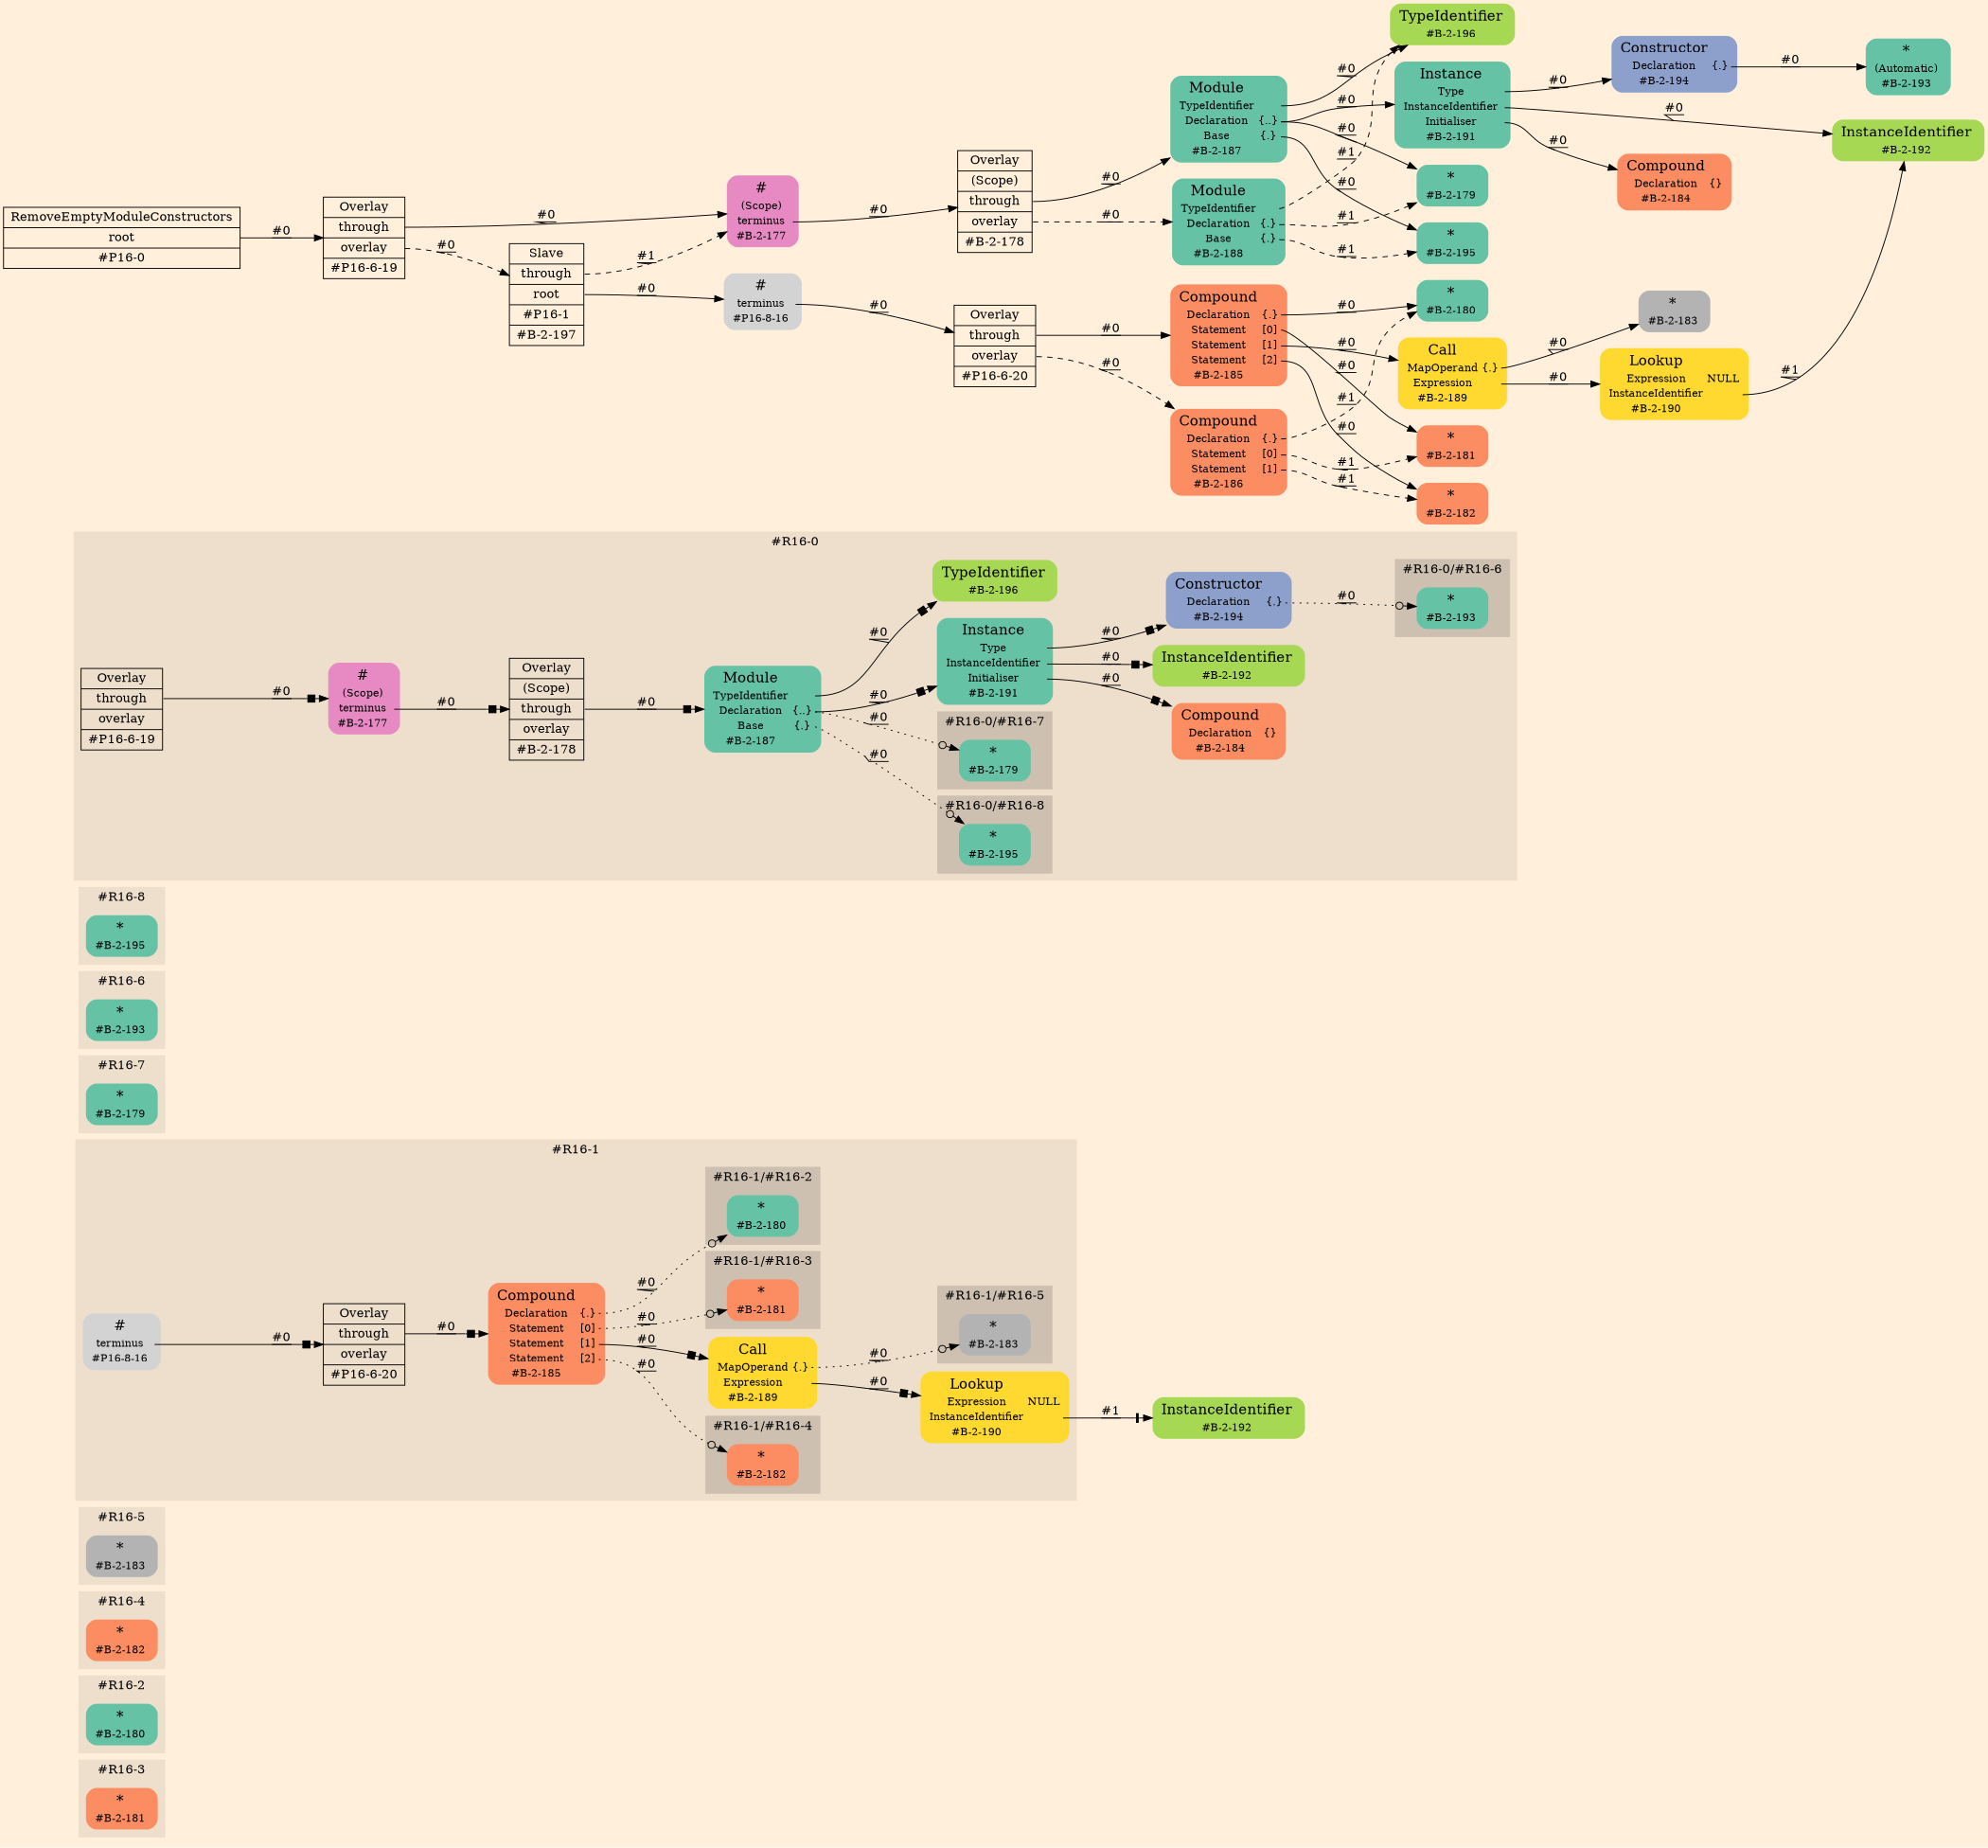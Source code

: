 digraph Inferno {
graph [
    rankdir = "LR"
    ranksep = 1.0
    size = "14,20"
    bgcolor = antiquewhite1
    color = black
    fontcolor = black
];
node [
];

// -------------------- figure #R16-3 --------------------
subgraph "cluster#R16-3" {
    label = "#R16-3"
    style = "filled"
    color = antiquewhite2
    "#R16-3/#B-2-181" [
        shape = "plaintext"
        fillcolor = "/set28/2"
        label = <<TABLE BORDER="0" CELLBORDER="0" CELLSPACING="0">
         <TR><TD><FONT POINT-SIZE="16.0">*</FONT></TD><TD></TD></TR>
         <TR><TD>#B-2-181</TD><TD PORT="port0"></TD></TR>
        </TABLE>>
        style = "rounded,filled"
        fontsize = "12"
    ];
    
}


// -------------------- figure #R16-2 --------------------
subgraph "cluster#R16-2" {
    label = "#R16-2"
    style = "filled"
    color = antiquewhite2
    "#R16-2/#B-2-180" [
        shape = "plaintext"
        fillcolor = "/set28/1"
        label = <<TABLE BORDER="0" CELLBORDER="0" CELLSPACING="0">
         <TR><TD><FONT POINT-SIZE="16.0">*</FONT></TD><TD></TD></TR>
         <TR><TD>#B-2-180</TD><TD PORT="port0"></TD></TR>
        </TABLE>>
        style = "rounded,filled"
        fontsize = "12"
    ];
    
}


// -------------------- figure #R16-4 --------------------
subgraph "cluster#R16-4" {
    label = "#R16-4"
    style = "filled"
    color = antiquewhite2
    "#R16-4/#B-2-182" [
        shape = "plaintext"
        fillcolor = "/set28/2"
        label = <<TABLE BORDER="0" CELLBORDER="0" CELLSPACING="0">
         <TR><TD><FONT POINT-SIZE="16.0">*</FONT></TD><TD></TD></TR>
         <TR><TD>#B-2-182</TD><TD PORT="port0"></TD></TR>
        </TABLE>>
        style = "rounded,filled"
        fontsize = "12"
    ];
    
}


// -------------------- figure #R16-5 --------------------
subgraph "cluster#R16-5" {
    label = "#R16-5"
    style = "filled"
    color = antiquewhite2
    "#R16-5/#B-2-183" [
        shape = "plaintext"
        fillcolor = "/set28/8"
        label = <<TABLE BORDER="0" CELLBORDER="0" CELLSPACING="0">
         <TR><TD><FONT POINT-SIZE="16.0">*</FONT></TD><TD></TD></TR>
         <TR><TD>#B-2-183</TD><TD PORT="port0"></TD></TR>
        </TABLE>>
        style = "rounded,filled"
        fontsize = "12"
    ];
    
}


// -------------------- figure #R16-1 --------------------
"#R16-1/#B-2-192" [
    shape = "plaintext"
    fillcolor = "/set28/5"
    label = <<TABLE BORDER="0" CELLBORDER="0" CELLSPACING="0">
     <TR><TD><FONT POINT-SIZE="16.0">InstanceIdentifier</FONT></TD><TD></TD></TR>
     <TR><TD>#B-2-192</TD><TD PORT="port0"></TD></TR>
    </TABLE>>
    style = "rounded,filled"
    fontsize = "12"
];

subgraph "cluster#R16-1" {
    label = "#R16-1"
    style = "filled"
    color = antiquewhite2
    "#R16-1/#P16-6-20" [
        shape = "record"
        fillcolor = antiquewhite2
        label = "<fixed> Overlay | <port0> through | <port1> overlay | <port2> #P16-6-20"
        style = "filled"
        fontsize = "14"
        color = black
        fontcolor = black
    ];
    
    "#R16-1/#P16-8-16" [
        shape = "plaintext"
        label = <<TABLE BORDER="0" CELLBORDER="0" CELLSPACING="0">
         <TR><TD><FONT POINT-SIZE="16.0">#</FONT></TD><TD></TD></TR>
         <TR><TD>terminus</TD><TD PORT="port0"></TD></TR>
         <TR><TD>#P16-8-16</TD><TD PORT="port1"></TD></TR>
        </TABLE>>
        style = "rounded,filled"
        fontsize = "12"
    ];
    
    "#R16-1/#B-2-185" [
        shape = "plaintext"
        fillcolor = "/set28/2"
        label = <<TABLE BORDER="0" CELLBORDER="0" CELLSPACING="0">
         <TR><TD><FONT POINT-SIZE="16.0">Compound</FONT></TD><TD></TD></TR>
         <TR><TD>Declaration</TD><TD PORT="port0">{.}</TD></TR>
         <TR><TD>Statement</TD><TD PORT="port1">[0]</TD></TR>
         <TR><TD>Statement</TD><TD PORT="port2">[1]</TD></TR>
         <TR><TD>Statement</TD><TD PORT="port3">[2]</TD></TR>
         <TR><TD>#B-2-185</TD><TD PORT="port4"></TD></TR>
        </TABLE>>
        style = "rounded,filled"
        fontsize = "12"
    ];
    
    "#R16-1/#B-2-189" [
        shape = "plaintext"
        fillcolor = "/set28/6"
        label = <<TABLE BORDER="0" CELLBORDER="0" CELLSPACING="0">
         <TR><TD><FONT POINT-SIZE="16.0">Call</FONT></TD><TD></TD></TR>
         <TR><TD>MapOperand</TD><TD PORT="port0">{.}</TD></TR>
         <TR><TD>Expression</TD><TD PORT="port1"></TD></TR>
         <TR><TD>#B-2-189</TD><TD PORT="port2"></TD></TR>
        </TABLE>>
        style = "rounded,filled"
        fontsize = "12"
    ];
    
    "#R16-1/#B-2-190" [
        shape = "plaintext"
        fillcolor = "/set28/6"
        label = <<TABLE BORDER="0" CELLBORDER="0" CELLSPACING="0">
         <TR><TD><FONT POINT-SIZE="16.0">Lookup</FONT></TD><TD></TD></TR>
         <TR><TD>Expression</TD><TD PORT="port0">NULL</TD></TR>
         <TR><TD>InstanceIdentifier</TD><TD PORT="port1"></TD></TR>
         <TR><TD>#B-2-190</TD><TD PORT="port2"></TD></TR>
        </TABLE>>
        style = "rounded,filled"
        fontsize = "12"
    ];
    
    subgraph "cluster#R16-1/#R16-5" {
        label = "#R16-1/#R16-5"
        style = "filled"
        color = antiquewhite3
        "#R16-1/#0/#B-2-183" [
            shape = "plaintext"
            fillcolor = "/set28/8"
            label = <<TABLE BORDER="0" CELLBORDER="0" CELLSPACING="0">
             <TR><TD><FONT POINT-SIZE="16.0">*</FONT></TD><TD></TD></TR>
             <TR><TD>#B-2-183</TD><TD PORT="port0"></TD></TR>
            </TABLE>>
            style = "rounded,filled"
            fontsize = "12"
        ];
        
    }
    
    subgraph "cluster#R16-1/#R16-4" {
        label = "#R16-1/#R16-4"
        style = "filled"
        color = antiquewhite3
        "#R16-1/#0/#B-2-182" [
            shape = "plaintext"
            fillcolor = "/set28/2"
            label = <<TABLE BORDER="0" CELLBORDER="0" CELLSPACING="0">
             <TR><TD><FONT POINT-SIZE="16.0">*</FONT></TD><TD></TD></TR>
             <TR><TD>#B-2-182</TD><TD PORT="port0"></TD></TR>
            </TABLE>>
            style = "rounded,filled"
            fontsize = "12"
        ];
        
    }
    
    subgraph "cluster#R16-1/#R16-2" {
        label = "#R16-1/#R16-2"
        style = "filled"
        color = antiquewhite3
        "#R16-1/#0/#B-2-180" [
            shape = "plaintext"
            fillcolor = "/set28/1"
            label = <<TABLE BORDER="0" CELLBORDER="0" CELLSPACING="0">
             <TR><TD><FONT POINT-SIZE="16.0">*</FONT></TD><TD></TD></TR>
             <TR><TD>#B-2-180</TD><TD PORT="port0"></TD></TR>
            </TABLE>>
            style = "rounded,filled"
            fontsize = "12"
        ];
        
    }
    
    subgraph "cluster#R16-1/#R16-3" {
        label = "#R16-1/#R16-3"
        style = "filled"
        color = antiquewhite3
        "#R16-1/#0/#B-2-181" [
            shape = "plaintext"
            fillcolor = "/set28/2"
            label = <<TABLE BORDER="0" CELLBORDER="0" CELLSPACING="0">
             <TR><TD><FONT POINT-SIZE="16.0">*</FONT></TD><TD></TD></TR>
             <TR><TD>#B-2-181</TD><TD PORT="port0"></TD></TR>
            </TABLE>>
            style = "rounded,filled"
            fontsize = "12"
        ];
        
    }
    
}


// -------------------- figure #R16-7 --------------------
subgraph "cluster#R16-7" {
    label = "#R16-7"
    style = "filled"
    color = antiquewhite2
    "#R16-7/#B-2-179" [
        shape = "plaintext"
        fillcolor = "/set28/1"
        label = <<TABLE BORDER="0" CELLBORDER="0" CELLSPACING="0">
         <TR><TD><FONT POINT-SIZE="16.0">*</FONT></TD><TD></TD></TR>
         <TR><TD>#B-2-179</TD><TD PORT="port0"></TD></TR>
        </TABLE>>
        style = "rounded,filled"
        fontsize = "12"
    ];
    
}


// -------------------- figure #R16-6 --------------------
subgraph "cluster#R16-6" {
    label = "#R16-6"
    style = "filled"
    color = antiquewhite2
    "#R16-6/#B-2-193" [
        shape = "plaintext"
        fillcolor = "/set28/1"
        label = <<TABLE BORDER="0" CELLBORDER="0" CELLSPACING="0">
         <TR><TD><FONT POINT-SIZE="16.0">*</FONT></TD><TD></TD></TR>
         <TR><TD>#B-2-193</TD><TD PORT="port0"></TD></TR>
        </TABLE>>
        style = "rounded,filled"
        fontsize = "12"
    ];
    
}


// -------------------- figure #R16-8 --------------------
subgraph "cluster#R16-8" {
    label = "#R16-8"
    style = "filled"
    color = antiquewhite2
    "#R16-8/#B-2-195" [
        shape = "plaintext"
        fillcolor = "/set28/1"
        label = <<TABLE BORDER="0" CELLBORDER="0" CELLSPACING="0">
         <TR><TD><FONT POINT-SIZE="16.0">*</FONT></TD><TD></TD></TR>
         <TR><TD>#B-2-195</TD><TD PORT="port0"></TD></TR>
        </TABLE>>
        style = "rounded,filled"
        fontsize = "12"
    ];
    
}


// -------------------- figure #R16-0 --------------------
subgraph "cluster#R16-0" {
    label = "#R16-0"
    style = "filled"
    color = antiquewhite2
    "#R16-0/#B-2-194" [
        shape = "plaintext"
        fillcolor = "/set28/3"
        label = <<TABLE BORDER="0" CELLBORDER="0" CELLSPACING="0">
         <TR><TD><FONT POINT-SIZE="16.0">Constructor</FONT></TD><TD></TD></TR>
         <TR><TD>Declaration</TD><TD PORT="port0">{.}</TD></TR>
         <TR><TD>#B-2-194</TD><TD PORT="port1"></TD></TR>
        </TABLE>>
        style = "rounded,filled"
        fontsize = "12"
    ];
    
    "#R16-0/#B-2-191" [
        shape = "plaintext"
        fillcolor = "/set28/1"
        label = <<TABLE BORDER="0" CELLBORDER="0" CELLSPACING="0">
         <TR><TD><FONT POINT-SIZE="16.0">Instance</FONT></TD><TD></TD></TR>
         <TR><TD>Type</TD><TD PORT="port0"></TD></TR>
         <TR><TD>InstanceIdentifier</TD><TD PORT="port1"></TD></TR>
         <TR><TD>Initialiser</TD><TD PORT="port2"></TD></TR>
         <TR><TD>#B-2-191</TD><TD PORT="port3"></TD></TR>
        </TABLE>>
        style = "rounded,filled"
        fontsize = "12"
    ];
    
    "#R16-0/#B-2-184" [
        shape = "plaintext"
        fillcolor = "/set28/2"
        label = <<TABLE BORDER="0" CELLBORDER="0" CELLSPACING="0">
         <TR><TD><FONT POINT-SIZE="16.0">Compound</FONT></TD><TD></TD></TR>
         <TR><TD>Declaration</TD><TD PORT="port0">{}</TD></TR>
         <TR><TD>#B-2-184</TD><TD PORT="port1"></TD></TR>
        </TABLE>>
        style = "rounded,filled"
        fontsize = "12"
    ];
    
    "#R16-0/#B-2-192" [
        shape = "plaintext"
        fillcolor = "/set28/5"
        label = <<TABLE BORDER="0" CELLBORDER="0" CELLSPACING="0">
         <TR><TD><FONT POINT-SIZE="16.0">InstanceIdentifier</FONT></TD><TD></TD></TR>
         <TR><TD>#B-2-192</TD><TD PORT="port0"></TD></TR>
        </TABLE>>
        style = "rounded,filled"
        fontsize = "12"
    ];
    
    "#R16-0/#B-2-177" [
        shape = "plaintext"
        fillcolor = "/set28/4"
        label = <<TABLE BORDER="0" CELLBORDER="0" CELLSPACING="0">
         <TR><TD><FONT POINT-SIZE="16.0">#</FONT></TD><TD></TD></TR>
         <TR><TD>(Scope)</TD><TD PORT="port0"></TD></TR>
         <TR><TD>terminus</TD><TD PORT="port1"></TD></TR>
         <TR><TD>#B-2-177</TD><TD PORT="port2"></TD></TR>
        </TABLE>>
        style = "rounded,filled"
        fontsize = "12"
    ];
    
    "#R16-0/#P16-6-19" [
        shape = "record"
        fillcolor = antiquewhite2
        label = "<fixed> Overlay | <port0> through | <port1> overlay | <port2> #P16-6-19"
        style = "filled"
        fontsize = "14"
        color = black
        fontcolor = black
    ];
    
    "#R16-0/#B-2-187" [
        shape = "plaintext"
        fillcolor = "/set28/1"
        label = <<TABLE BORDER="0" CELLBORDER="0" CELLSPACING="0">
         <TR><TD><FONT POINT-SIZE="16.0">Module</FONT></TD><TD></TD></TR>
         <TR><TD>TypeIdentifier</TD><TD PORT="port0"></TD></TR>
         <TR><TD>Declaration</TD><TD PORT="port1">{..}</TD></TR>
         <TR><TD>Base</TD><TD PORT="port2">{.}</TD></TR>
         <TR><TD>#B-2-187</TD><TD PORT="port3"></TD></TR>
        </TABLE>>
        style = "rounded,filled"
        fontsize = "12"
    ];
    
    "#R16-0/#B-2-178" [
        shape = "record"
        fillcolor = antiquewhite2
        label = "<fixed> Overlay | <port0> (Scope) | <port1> through | <port2> overlay | <port3> #B-2-178"
        style = "filled"
        fontsize = "14"
        color = black
        fontcolor = black
    ];
    
    "#R16-0/#B-2-196" [
        shape = "plaintext"
        fillcolor = "/set28/5"
        label = <<TABLE BORDER="0" CELLBORDER="0" CELLSPACING="0">
         <TR><TD><FONT POINT-SIZE="16.0">TypeIdentifier</FONT></TD><TD></TD></TR>
         <TR><TD>#B-2-196</TD><TD PORT="port0"></TD></TR>
        </TABLE>>
        style = "rounded,filled"
        fontsize = "12"
    ];
    
    subgraph "cluster#R16-0/#R16-8" {
        label = "#R16-0/#R16-8"
        style = "filled"
        color = antiquewhite3
        "#R16-0/#0/#B-2-195" [
            shape = "plaintext"
            fillcolor = "/set28/1"
            label = <<TABLE BORDER="0" CELLBORDER="0" CELLSPACING="0">
             <TR><TD><FONT POINT-SIZE="16.0">*</FONT></TD><TD></TD></TR>
             <TR><TD>#B-2-195</TD><TD PORT="port0"></TD></TR>
            </TABLE>>
            style = "rounded,filled"
            fontsize = "12"
        ];
        
    }
    
    subgraph "cluster#R16-0/#R16-6" {
        label = "#R16-0/#R16-6"
        style = "filled"
        color = antiquewhite3
        "#R16-0/#0/#B-2-193" [
            shape = "plaintext"
            fillcolor = "/set28/1"
            label = <<TABLE BORDER="0" CELLBORDER="0" CELLSPACING="0">
             <TR><TD><FONT POINT-SIZE="16.0">*</FONT></TD><TD></TD></TR>
             <TR><TD>#B-2-193</TD><TD PORT="port0"></TD></TR>
            </TABLE>>
            style = "rounded,filled"
            fontsize = "12"
        ];
        
    }
    
    subgraph "cluster#R16-0/#R16-7" {
        label = "#R16-0/#R16-7"
        style = "filled"
        color = antiquewhite3
        "#R16-0/#0/#B-2-179" [
            shape = "plaintext"
            fillcolor = "/set28/1"
            label = <<TABLE BORDER="0" CELLBORDER="0" CELLSPACING="0">
             <TR><TD><FONT POINT-SIZE="16.0">*</FONT></TD><TD></TD></TR>
             <TR><TD>#B-2-179</TD><TD PORT="port0"></TD></TR>
            </TABLE>>
            style = "rounded,filled"
            fontsize = "12"
        ];
        
    }
    
}


// -------------------- transformation figure --------------------
"CR#P16-0" [
    shape = "record"
    fillcolor = antiquewhite1
    label = "<fixed> RemoveEmptyModuleConstructors | <port0> root | <port1> #P16-0"
    style = "filled"
    fontsize = "14"
    color = black
    fontcolor = black
];

"#P16-6-19" [
    shape = "record"
    fillcolor = antiquewhite1
    label = "<fixed> Overlay | <port0> through | <port1> overlay | <port2> #P16-6-19"
    style = "filled"
    fontsize = "14"
    color = black
    fontcolor = black
];

"#B-2-177" [
    shape = "plaintext"
    fillcolor = "/set28/4"
    label = <<TABLE BORDER="0" CELLBORDER="0" CELLSPACING="0">
     <TR><TD><FONT POINT-SIZE="16.0">#</FONT></TD><TD></TD></TR>
     <TR><TD>(Scope)</TD><TD PORT="port0"></TD></TR>
     <TR><TD>terminus</TD><TD PORT="port1"></TD></TR>
     <TR><TD>#B-2-177</TD><TD PORT="port2"></TD></TR>
    </TABLE>>
    style = "rounded,filled"
    fontsize = "12"
];

"#B-2-178" [
    shape = "record"
    fillcolor = antiquewhite1
    label = "<fixed> Overlay | <port0> (Scope) | <port1> through | <port2> overlay | <port3> #B-2-178"
    style = "filled"
    fontsize = "14"
    color = black
    fontcolor = black
];

"#B-2-187" [
    shape = "plaintext"
    fillcolor = "/set28/1"
    label = <<TABLE BORDER="0" CELLBORDER="0" CELLSPACING="0">
     <TR><TD><FONT POINT-SIZE="16.0">Module</FONT></TD><TD></TD></TR>
     <TR><TD>TypeIdentifier</TD><TD PORT="port0"></TD></TR>
     <TR><TD>Declaration</TD><TD PORT="port1">{..}</TD></TR>
     <TR><TD>Base</TD><TD PORT="port2">{.}</TD></TR>
     <TR><TD>#B-2-187</TD><TD PORT="port3"></TD></TR>
    </TABLE>>
    style = "rounded,filled"
    fontsize = "12"
];

"#B-2-196" [
    shape = "plaintext"
    fillcolor = "/set28/5"
    label = <<TABLE BORDER="0" CELLBORDER="0" CELLSPACING="0">
     <TR><TD><FONT POINT-SIZE="16.0">TypeIdentifier</FONT></TD><TD></TD></TR>
     <TR><TD>#B-2-196</TD><TD PORT="port0"></TD></TR>
    </TABLE>>
    style = "rounded,filled"
    fontsize = "12"
];

"#B-2-191" [
    shape = "plaintext"
    fillcolor = "/set28/1"
    label = <<TABLE BORDER="0" CELLBORDER="0" CELLSPACING="0">
     <TR><TD><FONT POINT-SIZE="16.0">Instance</FONT></TD><TD></TD></TR>
     <TR><TD>Type</TD><TD PORT="port0"></TD></TR>
     <TR><TD>InstanceIdentifier</TD><TD PORT="port1"></TD></TR>
     <TR><TD>Initialiser</TD><TD PORT="port2"></TD></TR>
     <TR><TD>#B-2-191</TD><TD PORT="port3"></TD></TR>
    </TABLE>>
    style = "rounded,filled"
    fontsize = "12"
];

"#B-2-194" [
    shape = "plaintext"
    fillcolor = "/set28/3"
    label = <<TABLE BORDER="0" CELLBORDER="0" CELLSPACING="0">
     <TR><TD><FONT POINT-SIZE="16.0">Constructor</FONT></TD><TD></TD></TR>
     <TR><TD>Declaration</TD><TD PORT="port0">{.}</TD></TR>
     <TR><TD>#B-2-194</TD><TD PORT="port1"></TD></TR>
    </TABLE>>
    style = "rounded,filled"
    fontsize = "12"
];

"#B-2-193" [
    shape = "plaintext"
    fillcolor = "/set28/1"
    label = <<TABLE BORDER="0" CELLBORDER="0" CELLSPACING="0">
     <TR><TD><FONT POINT-SIZE="16.0">*</FONT></TD><TD></TD></TR>
     <TR><TD>(Automatic)</TD><TD PORT="port0"></TD></TR>
     <TR><TD>#B-2-193</TD><TD PORT="port1"></TD></TR>
    </TABLE>>
    style = "rounded,filled"
    fontsize = "12"
];

"#B-2-192" [
    shape = "plaintext"
    fillcolor = "/set28/5"
    label = <<TABLE BORDER="0" CELLBORDER="0" CELLSPACING="0">
     <TR><TD><FONT POINT-SIZE="16.0">InstanceIdentifier</FONT></TD><TD></TD></TR>
     <TR><TD>#B-2-192</TD><TD PORT="port0"></TD></TR>
    </TABLE>>
    style = "rounded,filled"
    fontsize = "12"
];

"#B-2-184" [
    shape = "plaintext"
    fillcolor = "/set28/2"
    label = <<TABLE BORDER="0" CELLBORDER="0" CELLSPACING="0">
     <TR><TD><FONT POINT-SIZE="16.0">Compound</FONT></TD><TD></TD></TR>
     <TR><TD>Declaration</TD><TD PORT="port0">{}</TD></TR>
     <TR><TD>#B-2-184</TD><TD PORT="port1"></TD></TR>
    </TABLE>>
    style = "rounded,filled"
    fontsize = "12"
];

"#B-2-179" [
    shape = "plaintext"
    fillcolor = "/set28/1"
    label = <<TABLE BORDER="0" CELLBORDER="0" CELLSPACING="0">
     <TR><TD><FONT POINT-SIZE="16.0">*</FONT></TD><TD></TD></TR>
     <TR><TD>#B-2-179</TD><TD PORT="port0"></TD></TR>
    </TABLE>>
    style = "rounded,filled"
    fontsize = "12"
];

"#B-2-195" [
    shape = "plaintext"
    fillcolor = "/set28/1"
    label = <<TABLE BORDER="0" CELLBORDER="0" CELLSPACING="0">
     <TR><TD><FONT POINT-SIZE="16.0">*</FONT></TD><TD></TD></TR>
     <TR><TD>#B-2-195</TD><TD PORT="port0"></TD></TR>
    </TABLE>>
    style = "rounded,filled"
    fontsize = "12"
];

"#B-2-188" [
    shape = "plaintext"
    fillcolor = "/set28/1"
    label = <<TABLE BORDER="0" CELLBORDER="0" CELLSPACING="0">
     <TR><TD><FONT POINT-SIZE="16.0">Module</FONT></TD><TD></TD></TR>
     <TR><TD>TypeIdentifier</TD><TD PORT="port0"></TD></TR>
     <TR><TD>Declaration</TD><TD PORT="port1">{.}</TD></TR>
     <TR><TD>Base</TD><TD PORT="port2">{.}</TD></TR>
     <TR><TD>#B-2-188</TD><TD PORT="port3"></TD></TR>
    </TABLE>>
    style = "rounded,filled"
    fontsize = "12"
];

"#B-2-197" [
    shape = "record"
    fillcolor = antiquewhite1
    label = "<fixed> Slave | <port0> through | <port1> root | <port2> #P16-1 | <port3> #B-2-197"
    style = "filled"
    fontsize = "14"
    color = black
    fontcolor = black
];

"#P16-8-16" [
    shape = "plaintext"
    label = <<TABLE BORDER="0" CELLBORDER="0" CELLSPACING="0">
     <TR><TD><FONT POINT-SIZE="16.0">#</FONT></TD><TD></TD></TR>
     <TR><TD>terminus</TD><TD PORT="port0"></TD></TR>
     <TR><TD>#P16-8-16</TD><TD PORT="port1"></TD></TR>
    </TABLE>>
    style = "rounded,filled"
    fontsize = "12"
];

"#P16-6-20" [
    shape = "record"
    fillcolor = antiquewhite1
    label = "<fixed> Overlay | <port0> through | <port1> overlay | <port2> #P16-6-20"
    style = "filled"
    fontsize = "14"
    color = black
    fontcolor = black
];

"#B-2-185" [
    shape = "plaintext"
    fillcolor = "/set28/2"
    label = <<TABLE BORDER="0" CELLBORDER="0" CELLSPACING="0">
     <TR><TD><FONT POINT-SIZE="16.0">Compound</FONT></TD><TD></TD></TR>
     <TR><TD>Declaration</TD><TD PORT="port0">{.}</TD></TR>
     <TR><TD>Statement</TD><TD PORT="port1">[0]</TD></TR>
     <TR><TD>Statement</TD><TD PORT="port2">[1]</TD></TR>
     <TR><TD>Statement</TD><TD PORT="port3">[2]</TD></TR>
     <TR><TD>#B-2-185</TD><TD PORT="port4"></TD></TR>
    </TABLE>>
    style = "rounded,filled"
    fontsize = "12"
];

"#B-2-180" [
    shape = "plaintext"
    fillcolor = "/set28/1"
    label = <<TABLE BORDER="0" CELLBORDER="0" CELLSPACING="0">
     <TR><TD><FONT POINT-SIZE="16.0">*</FONT></TD><TD></TD></TR>
     <TR><TD>#B-2-180</TD><TD PORT="port0"></TD></TR>
    </TABLE>>
    style = "rounded,filled"
    fontsize = "12"
];

"#B-2-181" [
    shape = "plaintext"
    fillcolor = "/set28/2"
    label = <<TABLE BORDER="0" CELLBORDER="0" CELLSPACING="0">
     <TR><TD><FONT POINT-SIZE="16.0">*</FONT></TD><TD></TD></TR>
     <TR><TD>#B-2-181</TD><TD PORT="port0"></TD></TR>
    </TABLE>>
    style = "rounded,filled"
    fontsize = "12"
];

"#B-2-189" [
    shape = "plaintext"
    fillcolor = "/set28/6"
    label = <<TABLE BORDER="0" CELLBORDER="0" CELLSPACING="0">
     <TR><TD><FONT POINT-SIZE="16.0">Call</FONT></TD><TD></TD></TR>
     <TR><TD>MapOperand</TD><TD PORT="port0">{.}</TD></TR>
     <TR><TD>Expression</TD><TD PORT="port1"></TD></TR>
     <TR><TD>#B-2-189</TD><TD PORT="port2"></TD></TR>
    </TABLE>>
    style = "rounded,filled"
    fontsize = "12"
];

"#B-2-183" [
    shape = "plaintext"
    fillcolor = "/set28/8"
    label = <<TABLE BORDER="0" CELLBORDER="0" CELLSPACING="0">
     <TR><TD><FONT POINT-SIZE="16.0">*</FONT></TD><TD></TD></TR>
     <TR><TD>#B-2-183</TD><TD PORT="port0"></TD></TR>
    </TABLE>>
    style = "rounded,filled"
    fontsize = "12"
];

"#B-2-190" [
    shape = "plaintext"
    fillcolor = "/set28/6"
    label = <<TABLE BORDER="0" CELLBORDER="0" CELLSPACING="0">
     <TR><TD><FONT POINT-SIZE="16.0">Lookup</FONT></TD><TD></TD></TR>
     <TR><TD>Expression</TD><TD PORT="port0">NULL</TD></TR>
     <TR><TD>InstanceIdentifier</TD><TD PORT="port1"></TD></TR>
     <TR><TD>#B-2-190</TD><TD PORT="port2"></TD></TR>
    </TABLE>>
    style = "rounded,filled"
    fontsize = "12"
];

"#B-2-182" [
    shape = "plaintext"
    fillcolor = "/set28/2"
    label = <<TABLE BORDER="0" CELLBORDER="0" CELLSPACING="0">
     <TR><TD><FONT POINT-SIZE="16.0">*</FONT></TD><TD></TD></TR>
     <TR><TD>#B-2-182</TD><TD PORT="port0"></TD></TR>
    </TABLE>>
    style = "rounded,filled"
    fontsize = "12"
];

"#B-2-186" [
    shape = "plaintext"
    fillcolor = "/set28/2"
    label = <<TABLE BORDER="0" CELLBORDER="0" CELLSPACING="0">
     <TR><TD><FONT POINT-SIZE="16.0">Compound</FONT></TD><TD></TD></TR>
     <TR><TD>Declaration</TD><TD PORT="port0">{.}</TD></TR>
     <TR><TD>Statement</TD><TD PORT="port1">[0]</TD></TR>
     <TR><TD>Statement</TD><TD PORT="port2">[1]</TD></TR>
     <TR><TD>#B-2-186</TD><TD PORT="port3"></TD></TR>
    </TABLE>>
    style = "rounded,filled"
    fontsize = "12"
];


// -------------------- links --------------------
// links for block CR#P16-0
"CR#P16-0":port0 -> "#P16-6-19" [
    style="solid"
    label = "#0"
    decorate = true
    color = black
    fontcolor = black
];

// links for block #P16-6-19
"#P16-6-19":port0 -> "#B-2-177" [
    style="solid"
    label = "#0"
    decorate = true
    color = black
    fontcolor = black
];

"#P16-6-19":port1 -> "#B-2-197" [
    style="dashed"
    label = "#0"
    decorate = true
    color = black
    fontcolor = black
];

// links for block #B-2-177
"#B-2-177":port1 -> "#B-2-178" [
    style="solid"
    label = "#0"
    decorate = true
    color = black
    fontcolor = black
];

// links for block #B-2-178
"#B-2-178":port1 -> "#B-2-187" [
    style="solid"
    label = "#0"
    decorate = true
    color = black
    fontcolor = black
];

"#B-2-178":port2 -> "#B-2-188" [
    style="dashed"
    label = "#0"
    decorate = true
    color = black
    fontcolor = black
];

// links for block #B-2-187
"#B-2-187":port0 -> "#B-2-196" [
    style="solid"
    label = "#0"
    decorate = true
    color = black
    fontcolor = black
];

"#B-2-187":port1 -> "#B-2-191" [
    style="solid"
    label = "#0"
    decorate = true
    color = black
    fontcolor = black
];

"#B-2-187":port1 -> "#B-2-179" [
    style="solid"
    label = "#0"
    decorate = true
    color = black
    fontcolor = black
];

"#B-2-187":port2 -> "#B-2-195" [
    style="solid"
    label = "#0"
    decorate = true
    color = black
    fontcolor = black
];

// links for block #B-2-196
// links for block #B-2-191
"#B-2-191":port0 -> "#B-2-194" [
    style="solid"
    label = "#0"
    decorate = true
    color = black
    fontcolor = black
];

"#B-2-191":port1 -> "#B-2-192" [
    style="solid"
    label = "#0"
    decorate = true
    color = black
    fontcolor = black
];

"#B-2-191":port2 -> "#B-2-184" [
    style="solid"
    label = "#0"
    decorate = true
    color = black
    fontcolor = black
];

// links for block #B-2-194
"#B-2-194":port0 -> "#B-2-193" [
    style="solid"
    label = "#0"
    decorate = true
    color = black
    fontcolor = black
];

// links for block #B-2-193
// links for block #B-2-192
// links for block #B-2-184
// links for block #B-2-179
// links for block #B-2-195
// links for block #B-2-188
"#B-2-188":port0 -> "#B-2-196" [
    style="dashed"
    label = "#1"
    decorate = true
    color = black
    fontcolor = black
];

"#B-2-188":port1 -> "#B-2-179" [
    style="dashed"
    label = "#1"
    decorate = true
    color = black
    fontcolor = black
];

"#B-2-188":port2 -> "#B-2-195" [
    style="dashed"
    label = "#1"
    decorate = true
    color = black
    fontcolor = black
];

// links for block #B-2-197
"#B-2-197":port0 -> "#B-2-177" [
    style="dashed"
    label = "#1"
    decorate = true
    color = black
    fontcolor = black
];

"#B-2-197":port1 -> "#P16-8-16" [
    style="solid"
    label = "#0"
    decorate = true
    color = black
    fontcolor = black
];

// links for block #P16-8-16
"#P16-8-16":port0 -> "#P16-6-20" [
    style="solid"
    label = "#0"
    decorate = true
    color = black
    fontcolor = black
];

// links for block #P16-6-20
"#P16-6-20":port0 -> "#B-2-185" [
    style="solid"
    label = "#0"
    decorate = true
    color = black
    fontcolor = black
];

"#P16-6-20":port1 -> "#B-2-186" [
    style="dashed"
    label = "#0"
    decorate = true
    color = black
    fontcolor = black
];

// links for block #B-2-185
"#B-2-185":port0 -> "#B-2-180" [
    style="solid"
    label = "#0"
    decorate = true
    color = black
    fontcolor = black
];

"#B-2-185":port1 -> "#B-2-181" [
    style="solid"
    label = "#0"
    decorate = true
    color = black
    fontcolor = black
];

"#B-2-185":port2 -> "#B-2-189" [
    style="solid"
    label = "#0"
    decorate = true
    color = black
    fontcolor = black
];

"#B-2-185":port3 -> "#B-2-182" [
    style="solid"
    label = "#0"
    decorate = true
    color = black
    fontcolor = black
];

// links for block #B-2-180
// links for block #B-2-181
// links for block #B-2-189
"#B-2-189":port0 -> "#B-2-183" [
    style="solid"
    label = "#0"
    decorate = true
    color = black
    fontcolor = black
];

"#B-2-189":port1 -> "#B-2-190" [
    style="solid"
    label = "#0"
    decorate = true
    color = black
    fontcolor = black
];

// links for block #B-2-183
// links for block #B-2-190
"#B-2-190":port1 -> "#B-2-192" [
    style="solid"
    label = "#1"
    decorate = true
    color = black
    fontcolor = black
];

// links for block #B-2-182
// links for block #B-2-186
"#B-2-186":port0 -> "#B-2-180" [
    style="dashed"
    label = "#1"
    decorate = true
    color = black
    fontcolor = black
];

"#B-2-186":port1 -> "#B-2-181" [
    style="dashed"
    label = "#1"
    decorate = true
    color = black
    fontcolor = black
];

"#B-2-186":port2 -> "#B-2-182" [
    style="dashed"
    label = "#1"
    decorate = true
    color = black
    fontcolor = black
];

// links for block #R16-0/#B-2-194
"#R16-0/#B-2-194":port0 -> "#R16-0/#0/#B-2-193" [
    style="dotted"
    arrowhead="normalnoneodot"
    label = "#0"
    decorate = true
    color = black
    fontcolor = black
];

// links for block #R16-0/#B-2-191
"#R16-0/#B-2-191":port0 -> "#R16-0/#B-2-194" [
    style="solid"
    arrowhead="normalnonebox"
    label = "#0"
    decorate = true
    color = black
    fontcolor = black
];

"#R16-0/#B-2-191":port1 -> "#R16-0/#B-2-192" [
    style="solid"
    arrowhead="normalnonebox"
    label = "#0"
    decorate = true
    color = black
    fontcolor = black
];

"#R16-0/#B-2-191":port2 -> "#R16-0/#B-2-184" [
    style="solid"
    arrowhead="normalnonebox"
    label = "#0"
    decorate = true
    color = black
    fontcolor = black
];

// links for block #R16-0/#B-2-184
// links for block #R16-0/#B-2-192
// links for block #R16-0/#B-2-177
"#R16-0/#B-2-177":port1 -> "#R16-0/#B-2-178" [
    style="solid"
    arrowhead="normalnonebox"
    label = "#0"
    decorate = true
    color = black
    fontcolor = black
];

// links for block #R16-0/#P16-6-19
"#R16-0/#P16-6-19":port0 -> "#R16-0/#B-2-177" [
    style="solid"
    arrowhead="normalnonebox"
    label = "#0"
    decorate = true
    color = black
    fontcolor = black
];

// links for block #R16-0/#B-2-187
"#R16-0/#B-2-187":port0 -> "#R16-0/#B-2-196" [
    style="solid"
    arrowhead="normalnonebox"
    label = "#0"
    decorate = true
    color = black
    fontcolor = black
];

"#R16-0/#B-2-187":port1 -> "#R16-0/#B-2-191" [
    style="solid"
    arrowhead="normalnonebox"
    label = "#0"
    decorate = true
    color = black
    fontcolor = black
];

"#R16-0/#B-2-187":port1 -> "#R16-0/#0/#B-2-179" [
    style="dotted"
    arrowhead="normalnoneodot"
    label = "#0"
    decorate = true
    color = black
    fontcolor = black
];

"#R16-0/#B-2-187":port2 -> "#R16-0/#0/#B-2-195" [
    style="dotted"
    arrowhead="normalnoneodot"
    label = "#0"
    decorate = true
    color = black
    fontcolor = black
];

// links for block #R16-0/#B-2-178
"#R16-0/#B-2-178":port1 -> "#R16-0/#B-2-187" [
    style="solid"
    arrowhead="normalnonebox"
    label = "#0"
    decorate = true
    color = black
    fontcolor = black
];

// links for block #R16-0/#B-2-196
// links for block #R16-0/#0/#B-2-195
// links for block #R16-0/#0/#B-2-193
// links for block #R16-0/#0/#B-2-179
// links for block #R16-8/#B-2-195
// links for block #R16-6/#B-2-193
// links for block #R16-7/#B-2-179
// links for block #R16-1/#B-2-192
// links for block #R16-1/#P16-6-20
"#R16-1/#P16-6-20":port0 -> "#R16-1/#B-2-185" [
    style="solid"
    arrowhead="normalnonebox"
    label = "#0"
    decorate = true
    color = black
    fontcolor = black
];

// links for block #R16-1/#P16-8-16
"#R16-1/#P16-8-16":port0 -> "#R16-1/#P16-6-20" [
    style="solid"
    arrowhead="normalnonebox"
    label = "#0"
    decorate = true
    color = black
    fontcolor = black
];

// links for block #R16-1/#B-2-185
"#R16-1/#B-2-185":port0 -> "#R16-1/#0/#B-2-180" [
    style="dotted"
    arrowhead="normalnoneodot"
    label = "#0"
    decorate = true
    color = black
    fontcolor = black
];

"#R16-1/#B-2-185":port1 -> "#R16-1/#0/#B-2-181" [
    style="dotted"
    arrowhead="normalnoneodot"
    label = "#0"
    decorate = true
    color = black
    fontcolor = black
];

"#R16-1/#B-2-185":port2 -> "#R16-1/#B-2-189" [
    style="solid"
    arrowhead="normalnonebox"
    label = "#0"
    decorate = true
    color = black
    fontcolor = black
];

"#R16-1/#B-2-185":port3 -> "#R16-1/#0/#B-2-182" [
    style="dotted"
    arrowhead="normalnoneodot"
    label = "#0"
    decorate = true
    color = black
    fontcolor = black
];

// links for block #R16-1/#B-2-189
"#R16-1/#B-2-189":port0 -> "#R16-1/#0/#B-2-183" [
    style="dotted"
    arrowhead="normalnoneodot"
    label = "#0"
    decorate = true
    color = black
    fontcolor = black
];

"#R16-1/#B-2-189":port1 -> "#R16-1/#B-2-190" [
    style="solid"
    arrowhead="normalnonebox"
    label = "#0"
    decorate = true
    color = black
    fontcolor = black
];

// links for block #R16-1/#B-2-190
"#R16-1/#B-2-190":port1 -> "#R16-1/#B-2-192" [
    style="solid"
    arrowhead="normalnonetee"
    label = "#1"
    decorate = true
    color = black
    fontcolor = black
];

// links for block #R16-1/#0/#B-2-183
// links for block #R16-1/#0/#B-2-182
// links for block #R16-1/#0/#B-2-180
// links for block #R16-1/#0/#B-2-181
// links for block #R16-5/#B-2-183
// links for block #R16-4/#B-2-182
// links for block #R16-2/#B-2-180
// links for block #R16-3/#B-2-181
}
